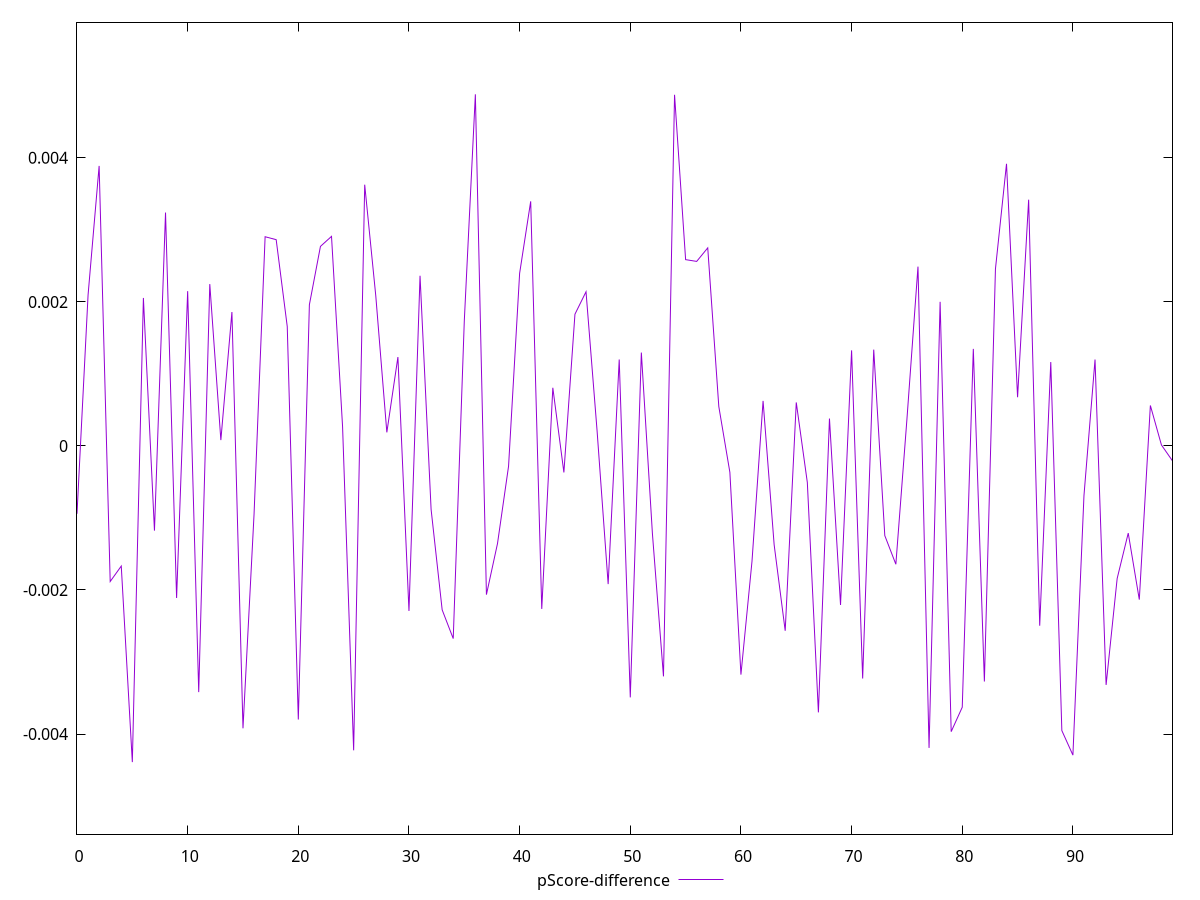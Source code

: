 reset

$pScoreDifference <<EOF
0 -0.0009418956265185296
1 0.00209595769447507
2 0.003888173838731135
3 -0.0018824508565148945
4 -0.0016677712797057431
5 -0.004389948473621619
6 0.0020545510727448535
7 -0.0011763908287454328
8 0.003240899083394033
9 -0.002110974894295292
10 0.0021492295406108086
11 -0.00341809474924315
12 0.0022473230578280434
13 0.0000810729405131827
14 0.0018591156553472432
15 -0.003920647569250257
16 -0.0009482849484077072
17 0.002904965852417063
18 0.0028640257786610723
19 0.0016579543650921957
20 -0.0037983301708433004
21 0.001960430398395774
22 0.0027709320581233987
23 0.0029098958260089236
24 0.000266372844962004
25 -0.004226100418791734
26 0.0036272740383676005
27 0.0020854837817878558
28 0.00018851796986318892
29 0.0012342181034756816
30 -0.002291116174712393
31 0.002363245981207185
32 -0.0008818535398095184
33 -0.0022757442071098533
34 -0.0026749311466508496
35 0.0017367458641195377
36 0.004882407752473339
37 -0.0020646456660586843
38 -0.0013553742977446825
39 -0.00028141883359439346
40 0.0023973494850856314
41 0.003396399825730312
42 -0.0022632334296756595
43 0.000807734512486058
44 -0.0003679098730576258
45 0.0018294564123583212
46 0.002140824134296393
47 0.0002086706313101372
48 -0.0019180171024237302
49 0.00120067733777246
50 -0.0034911156914565478
51 0.001296294316544988
52 -0.001217089261121851
53 -0.003199614036985543
54 0.004875803421753089
55 0.002586928510041664
56 0.0025624142446523113
57 0.00275013707336752
58 0.0005473074950714807
59 -0.0003660752659087052
60 -0.0031750322009894694
61 -0.001601388678752702
62 0.0006255198019834984
63 -0.0013710242587424704
64 -0.00256642739729096
65 0.0006042477629753518
66 -0.0005073138571650704
67 -0.0036998056403285684
68 0.00038065750279081545
69 -0.002207867607993186
70 0.0013272601997428302
71 -0.0032297082026292168
72 0.0013375013487260112
73 -0.0012446159724238126
74 -0.0016427792234859906
75 0.00036963196816508503
76 0.002490251962472656
77 -0.0041927188406166715
78 0.002001084519944407
79 -0.003966982727018009
80 -0.0036279123653396583
81 0.0013479360788178907
82 -0.0032708997807218143
83 0.0024576934734630296
84 0.003917593592940971
85 0.0006764740227241939
86 0.003419217738188207
87 -0.00249583470606779
88 0.0011649170540577458
89 -0.003952086132581634
90 -0.00429293142993592
91 -0.0006890355318594499
92 0.0011998916197337728
93 -0.0033182338894387486
94 -0.0018402030522440271
95 -0.0012102581781405775
96 -0.0021338307382875454
97 0.000561979668792123
98 0.000013483567766980897
99 -0.00020753473158807711
EOF

set key outside below
set xrange [0:99]
set yrange [-0.005389948473621619:0.005882407752473339]
set trange [-0.005389948473621619:0.005882407752473339]
set terminal svg size 640, 500 enhanced background rgb 'white'
set output "reports/report_00028_2021-02-24T12-49-42.674Z/mainthread-work-breakdown/samples/astro/pScore-difference/values.svg"

plot $pScoreDifference title "pScore-difference" with line

reset
